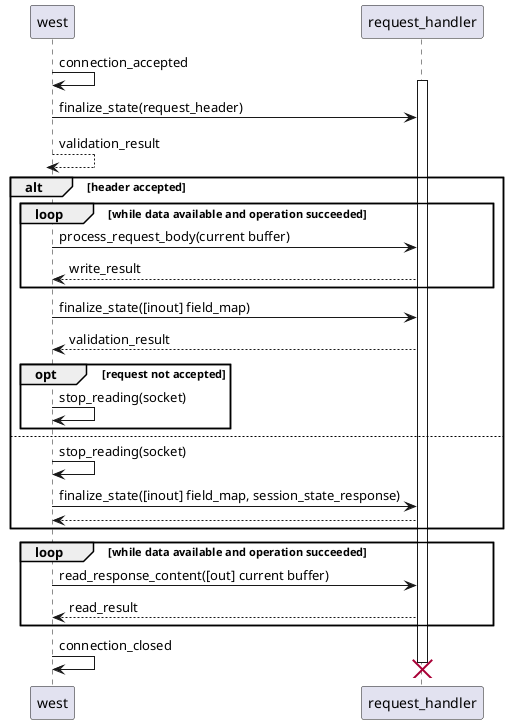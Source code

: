 @startuml
west -> west:connection_accepted
activate request_handler
west -> request_handler:finalize_state(request_header)
return validation_result
alt header accepted
	loop while data available and operation succeeded
		west -> request_handler:process_request_body(current buffer)
		return write_result
	end
	west -> request_handler:finalize_state([inout] field_map)
	return validation_result
	opt request not accepted
		west -> west:stop_reading(socket)
	end
else
	west -> west:stop_reading(socket)
	west -> request_handler:finalize_state([inout] field_map, session_state_response)
	return
end
loop while data available and operation succeeded
	west -> request_handler:read_response_content([out] current buffer)
	return read_result
end
west -> west:connection_closed
destroy request_handler
@enduml